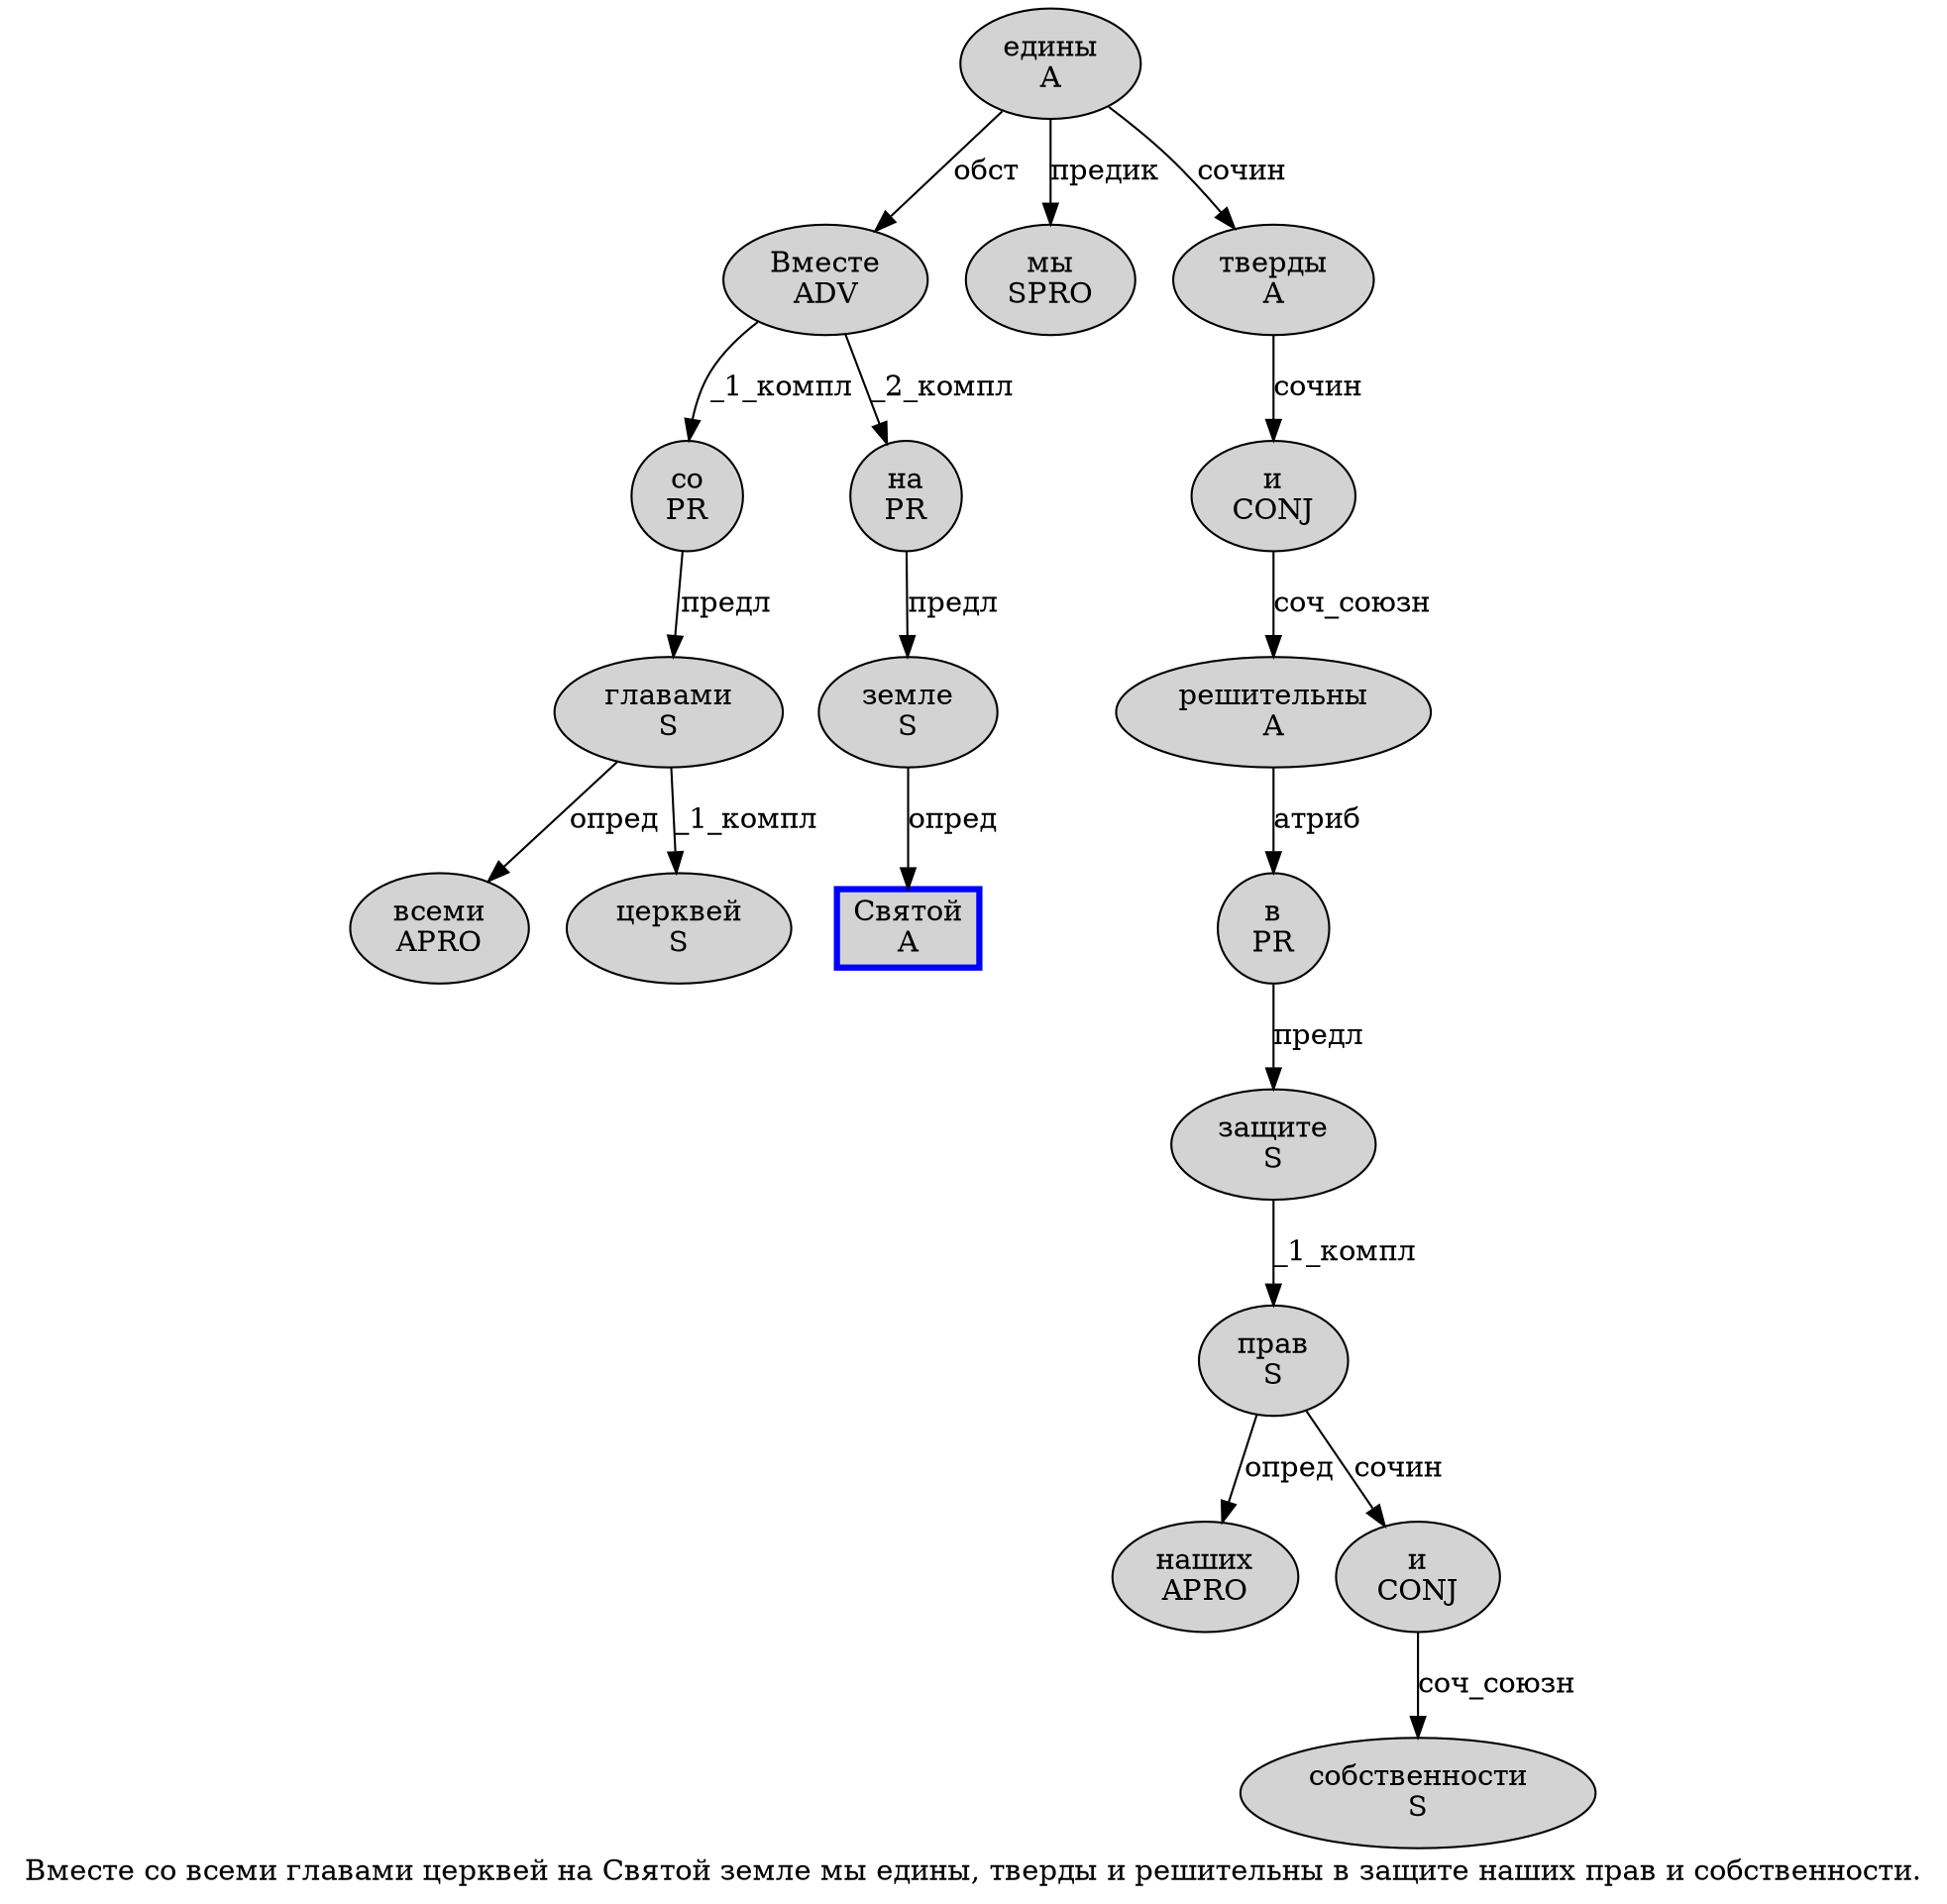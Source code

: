 digraph SENTENCE_20 {
	graph [label="Вместе со всеми главами церквей на Святой земле мы едины, тверды и решительны в защите наших прав и собственности."]
	node [style=filled]
		0 [label="Вместе
ADV" color="" fillcolor=lightgray penwidth=1 shape=ellipse]
		1 [label="со
PR" color="" fillcolor=lightgray penwidth=1 shape=ellipse]
		2 [label="всеми
APRO" color="" fillcolor=lightgray penwidth=1 shape=ellipse]
		3 [label="главами
S" color="" fillcolor=lightgray penwidth=1 shape=ellipse]
		4 [label="церквей
S" color="" fillcolor=lightgray penwidth=1 shape=ellipse]
		5 [label="на
PR" color="" fillcolor=lightgray penwidth=1 shape=ellipse]
		6 [label="Святой
A" color=blue fillcolor=lightgray penwidth=3 shape=box]
		7 [label="земле
S" color="" fillcolor=lightgray penwidth=1 shape=ellipse]
		8 [label="мы
SPRO" color="" fillcolor=lightgray penwidth=1 shape=ellipse]
		9 [label="едины
A" color="" fillcolor=lightgray penwidth=1 shape=ellipse]
		11 [label="тверды
A" color="" fillcolor=lightgray penwidth=1 shape=ellipse]
		12 [label="и
CONJ" color="" fillcolor=lightgray penwidth=1 shape=ellipse]
		13 [label="решительны
A" color="" fillcolor=lightgray penwidth=1 shape=ellipse]
		14 [label="в
PR" color="" fillcolor=lightgray penwidth=1 shape=ellipse]
		15 [label="защите
S" color="" fillcolor=lightgray penwidth=1 shape=ellipse]
		16 [label="наших
APRO" color="" fillcolor=lightgray penwidth=1 shape=ellipse]
		17 [label="прав
S" color="" fillcolor=lightgray penwidth=1 shape=ellipse]
		18 [label="и
CONJ" color="" fillcolor=lightgray penwidth=1 shape=ellipse]
		19 [label="собственности
S" color="" fillcolor=lightgray penwidth=1 shape=ellipse]
			11 -> 12 [label="сочин"]
			13 -> 14 [label="атриб"]
			17 -> 16 [label="опред"]
			17 -> 18 [label="сочин"]
			1 -> 3 [label="предл"]
			9 -> 0 [label="обст"]
			9 -> 8 [label="предик"]
			9 -> 11 [label="сочин"]
			7 -> 6 [label="опред"]
			0 -> 1 [label="_1_компл"]
			0 -> 5 [label="_2_компл"]
			12 -> 13 [label="соч_союзн"]
			5 -> 7 [label="предл"]
			15 -> 17 [label="_1_компл"]
			18 -> 19 [label="соч_союзн"]
			14 -> 15 [label="предл"]
			3 -> 2 [label="опред"]
			3 -> 4 [label="_1_компл"]
}